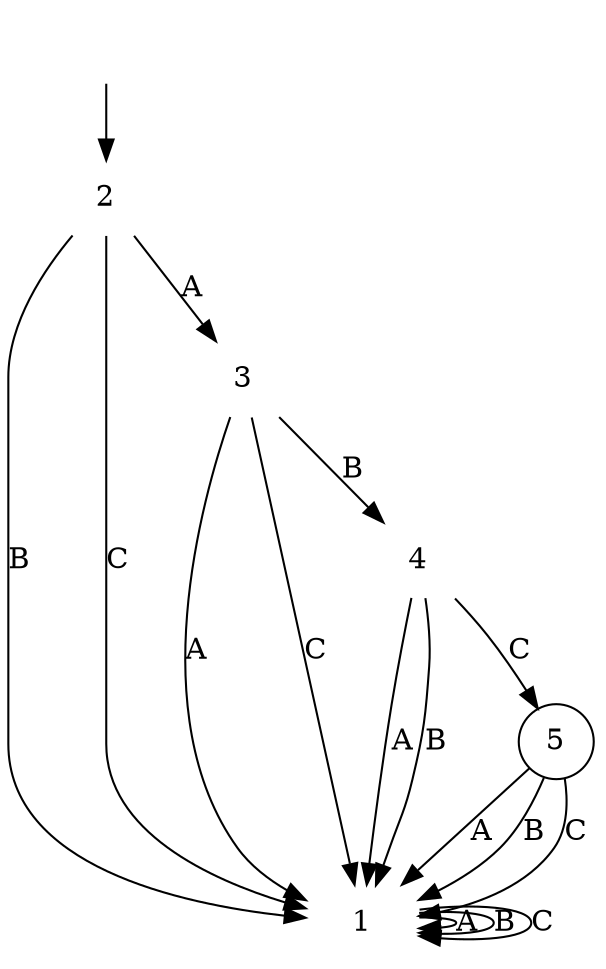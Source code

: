 digraph nfa {
	Start [label="" shape=none]
	1 [label=1 shape=plaintext]
	2 [label=2 shape=plaintext]
	3 [label=3 shape=plaintext]
	4 [label=4 shape=plaintext]
	5 [label=5 shape=circle]
	Start -> 2
	1 -> 1 [label=A]
	1 -> 1 [label=B]
	1 -> 1 [label=C]
	2 -> 3 [label=A]
	2 -> 1 [label=B]
	2 -> 1 [label=C]
	3 -> 4 [label=B]
	3 -> 1 [label=A]
	3 -> 1 [label=C]
	4 -> 1 [label=A]
	4 -> 1 [label=B]
	4 -> 5 [label=C]
	5 -> 1 [label=A]
	5 -> 1 [label=B]
	5 -> 1 [label=C]
}
